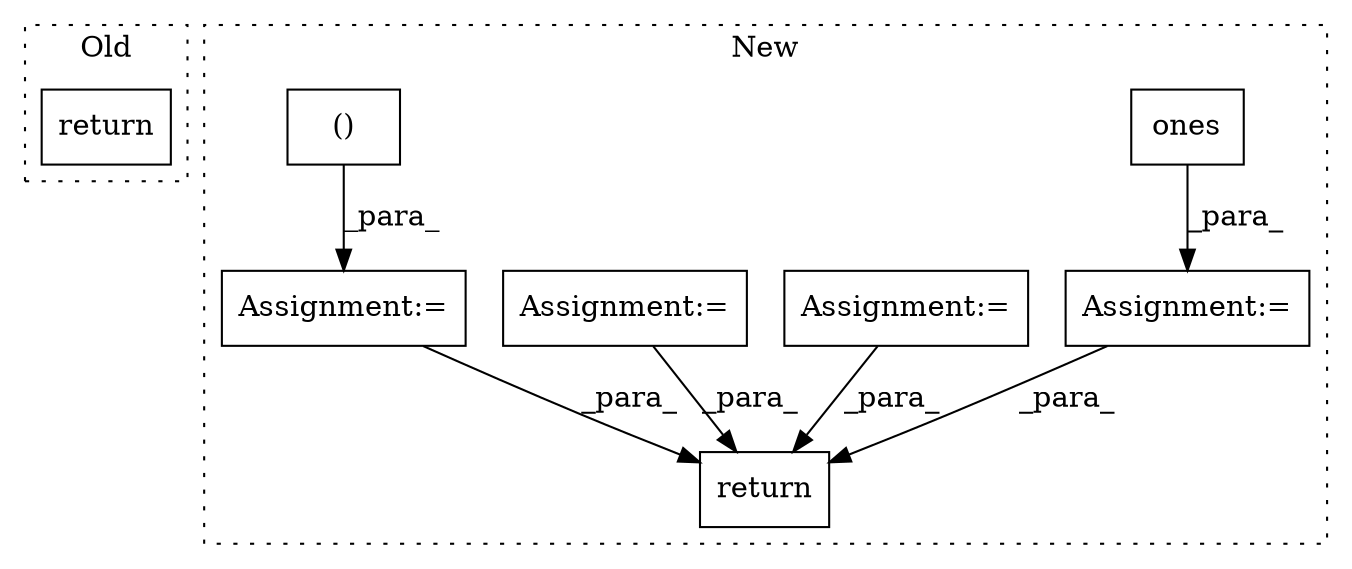 digraph G {
subgraph cluster0 {
1 [label="return" a="41" s="2305" l="7" shape="box"];
label = "Old";
style="dotted";
}
subgraph cluster1 {
2 [label="ones" a="32" s="2501,2538" l="10,2" shape="box"];
3 [label="return" a="41" s="2923" l="7" shape="box"];
4 [label="Assignment:=" a="7" s="2476" l="1" shape="box"];
5 [label="Assignment:=" a="7" s="2892" l="22" shape="box"];
6 [label="Assignment:=" a="7" s="2133" l="8" shape="box"];
7 [label="()" a="106" s="2650" l="27" shape="box"];
8 [label="Assignment:=" a="7" s="2644" l="6" shape="box"];
label = "New";
style="dotted";
}
2 -> 4 [label="_para_"];
4 -> 3 [label="_para_"];
5 -> 3 [label="_para_"];
6 -> 3 [label="_para_"];
7 -> 8 [label="_para_"];
8 -> 3 [label="_para_"];
}